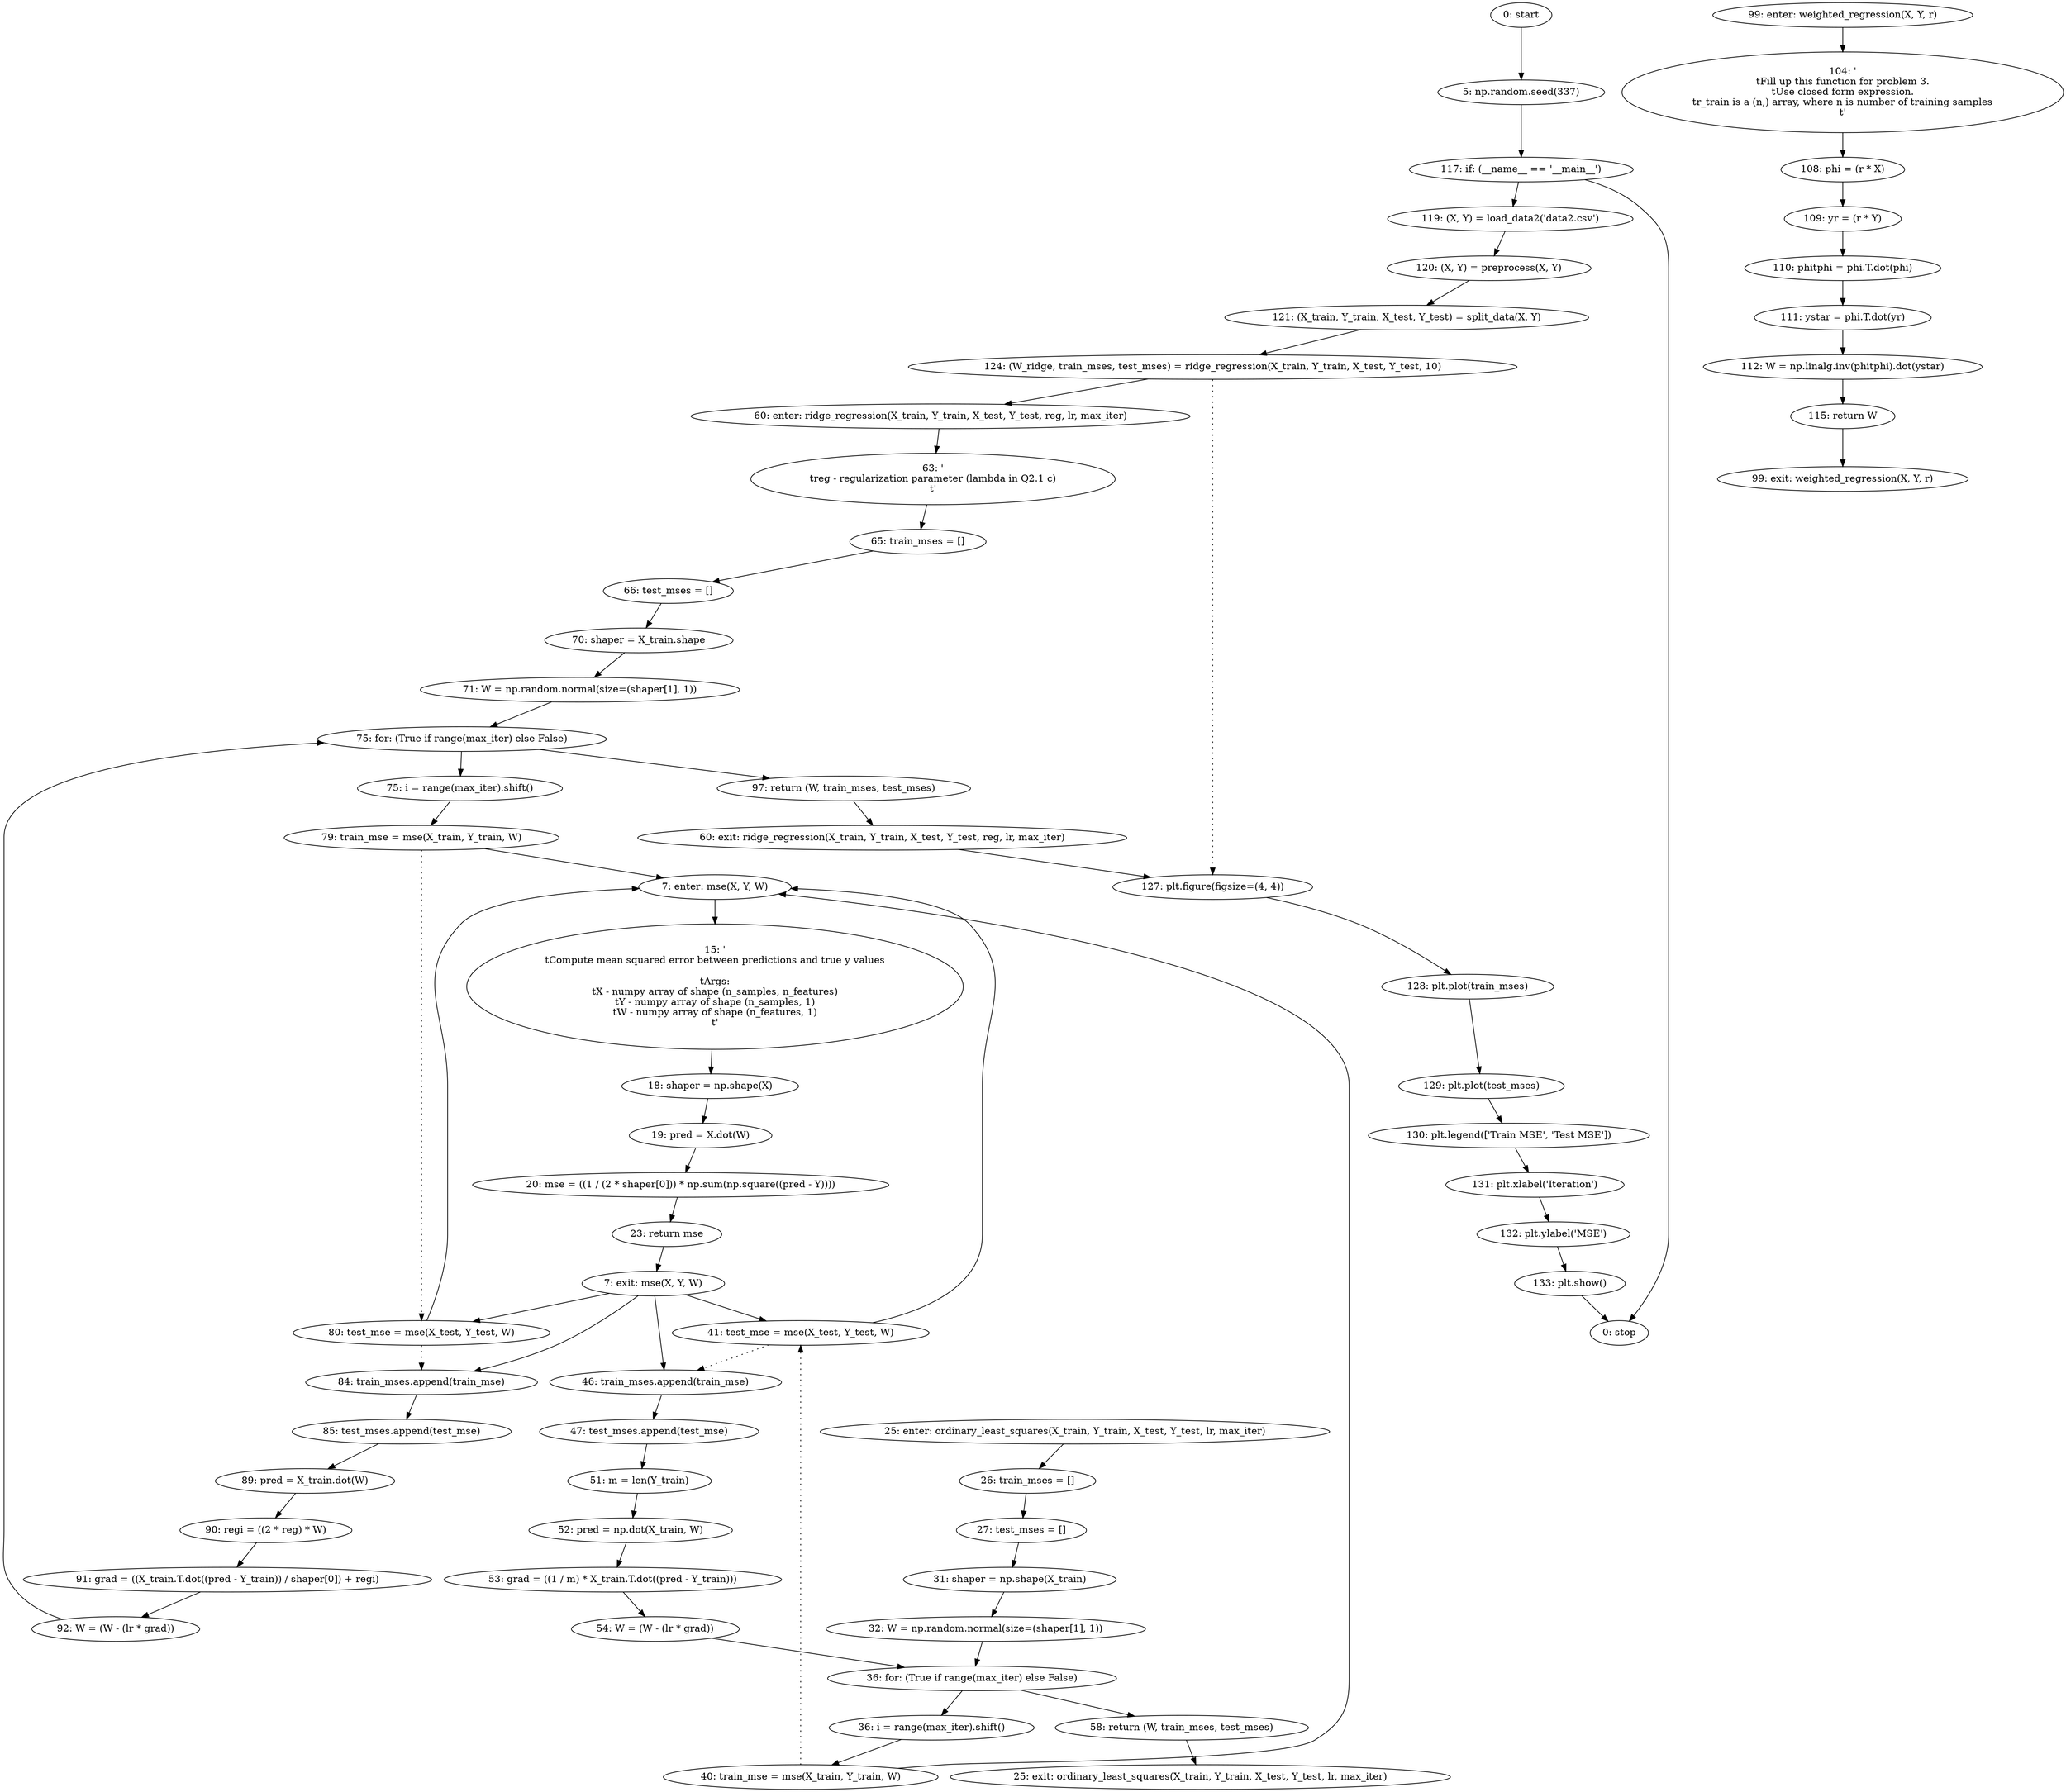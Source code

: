strict digraph "" {
	node [label="\N"];
	0	 [label="0: start"];
	1	 [label="5: np.random.seed(337)"];
	0 -> 1;
	53	 [label="117: if: (__name__ == '__main__')"];
	1 -> 53;
	54	 [label="119: (X, Y) = load_data2('data2.csv')"];
	53 -> 54;
	65	 [label="0: stop"];
	53 -> 65;
	2	 [label="7: enter: mse(X, Y, W)"];
	4	 [label="15: '\n\tCompute mean squared error between predictions and true y values\n\n\tArgs:\n\tX - numpy array of shape (n_samples, n_features)\n\tY \
- numpy array of shape (n_samples, 1)\n\tW - numpy array of shape (n_features, 1)\n\t'"];
	2 -> 4;
	5	 [label="18: shaper = np.shape(X)"];
	4 -> 5;
	17	 [label="40: train_mse = mse(X_train, Y_train, W)"];
	17 -> 2;
	18	 [label="41: test_mse = mse(X_test, Y_test, W)"];
	17 -> 18	 [style=dotted,
		weight=100];
	18 -> 2;
	19	 [label="46: train_mses.append(train_mse)"];
	18 -> 19	 [style=dotted,
		weight=100];
	20	 [label="47: test_mses.append(test_mse)"];
	19 -> 20;
	35	 [label="79: train_mse = mse(X_train, Y_train, W)"];
	35 -> 2;
	36	 [label="80: test_mse = mse(X_test, Y_test, W)"];
	35 -> 36	 [style=dotted,
		weight=100];
	36 -> 2;
	37	 [label="84: train_mses.append(train_mse)"];
	36 -> 37	 [style=dotted,
		weight=100];
	38	 [label="85: test_mses.append(test_mse)"];
	37 -> 38;
	3	 [label="7: exit: mse(X, Y, W)"];
	3 -> 18;
	3 -> 19;
	3 -> 36;
	3 -> 37;
	8	 [label="23: return mse"];
	8 -> 3;
	6	 [label="19: pred = X.dot(W)"];
	5 -> 6;
	7	 [label="20: mse = ((1 / (2 * shaper[0])) * np.sum(np.square((pred - Y))))"];
	6 -> 7;
	7 -> 8;
	9	 [label="25: enter: ordinary_least_squares(X_train, Y_train, X_test, Y_test, lr, max_iter)"];
	11	 [label="26: train_mses = []"];
	9 -> 11;
	12	 [label="27: test_mses = []"];
	11 -> 12;
	10	 [label="25: exit: ordinary_least_squares(X_train, Y_train, X_test, Y_test, lr, max_iter)"];
	25	 [label="58: return (W, train_mses, test_mses)"];
	25 -> 10;
	13	 [label="31: shaper = np.shape(X_train)"];
	12 -> 13;
	14	 [label="32: W = np.random.normal(size=(shaper[1], 1))"];
	13 -> 14;
	15	 [label="36: for: (True if range(max_iter) else False)"];
	14 -> 15;
	15 -> 25;
	16	 [label="36: i = range(max_iter).shift()"];
	15 -> 16;
	16 -> 17;
	24	 [label="54: W = (W - (lr * grad))"];
	24 -> 15;
	21	 [label="51: m = len(Y_train)"];
	20 -> 21;
	22	 [label="52: pred = np.dot(X_train, W)"];
	21 -> 22;
	23	 [label="53: grad = ((1 / m) * X_train.T.dot((pred - Y_train)))"];
	22 -> 23;
	23 -> 24;
	26	 [label="60: enter: ridge_regression(X_train, Y_train, X_test, Y_test, reg, lr, max_iter)"];
	28	 [label="63: '\n\treg - regularization parameter (lambda in Q2.1 c)\n\t'"];
	26 -> 28;
	29	 [label="65: train_mses = []"];
	28 -> 29;
	57	 [label="124: (W_ridge, train_mses, test_mses) = ridge_regression(X_train, Y_train, X_test, Y_test, 10)"];
	57 -> 26;
	58	 [label="127: plt.figure(figsize=(4, 4))"];
	57 -> 58	 [style=dotted,
		weight=100];
	59	 [label="128: plt.plot(train_mses)"];
	58 -> 59;
	27	 [label="60: exit: ridge_regression(X_train, Y_train, X_test, Y_test, reg, lr, max_iter)"];
	27 -> 58;
	43	 [label="97: return (W, train_mses, test_mses)"];
	43 -> 27;
	30	 [label="66: test_mses = []"];
	29 -> 30;
	31	 [label="70: shaper = X_train.shape"];
	30 -> 31;
	32	 [label="71: W = np.random.normal(size=(shaper[1], 1))"];
	31 -> 32;
	33	 [label="75: for: (True if range(max_iter) else False)"];
	32 -> 33;
	33 -> 43;
	34	 [label="75: i = range(max_iter).shift()"];
	33 -> 34;
	34 -> 35;
	42	 [label="92: W = (W - (lr * grad))"];
	42 -> 33;
	39	 [label="89: pred = X_train.dot(W)"];
	38 -> 39;
	40	 [label="90: regi = ((2 * reg) * W)"];
	39 -> 40;
	41	 [label="91: grad = ((X_train.T.dot((pred - Y_train)) / shaper[0]) + regi)"];
	40 -> 41;
	41 -> 42;
	44	 [label="99: enter: weighted_regression(X, Y, r)"];
	46	 [label="104: '\n\tFill up this function for problem 3.\n\tUse closed form expression.\n\tr_train is a (n,) array, where n is number of training \
samples\n\t'"];
	44 -> 46;
	47	 [label="108: phi = (r * X)"];
	46 -> 47;
	45	 [label="99: exit: weighted_regression(X, Y, r)"];
	52	 [label="115: return W"];
	52 -> 45;
	48	 [label="109: yr = (r * Y)"];
	47 -> 48;
	49	 [label="110: phitphi = phi.T.dot(phi)"];
	48 -> 49;
	50	 [label="111: ystar = phi.T.dot(yr)"];
	49 -> 50;
	51	 [label="112: W = np.linalg.inv(phitphi).dot(ystar)"];
	50 -> 51;
	51 -> 52;
	55	 [label="120: (X, Y) = preprocess(X, Y)"];
	54 -> 55;
	56	 [label="121: (X_train, Y_train, X_test, Y_test) = split_data(X, Y)"];
	55 -> 56;
	56 -> 57;
	60	 [label="129: plt.plot(test_mses)"];
	59 -> 60;
	61	 [label="130: plt.legend(['Train MSE', 'Test MSE'])"];
	60 -> 61;
	62	 [label="131: plt.xlabel('Iteration')"];
	61 -> 62;
	63	 [label="132: plt.ylabel('MSE')"];
	62 -> 63;
	64	 [label="133: plt.show()"];
	63 -> 64;
	64 -> 65;
}

